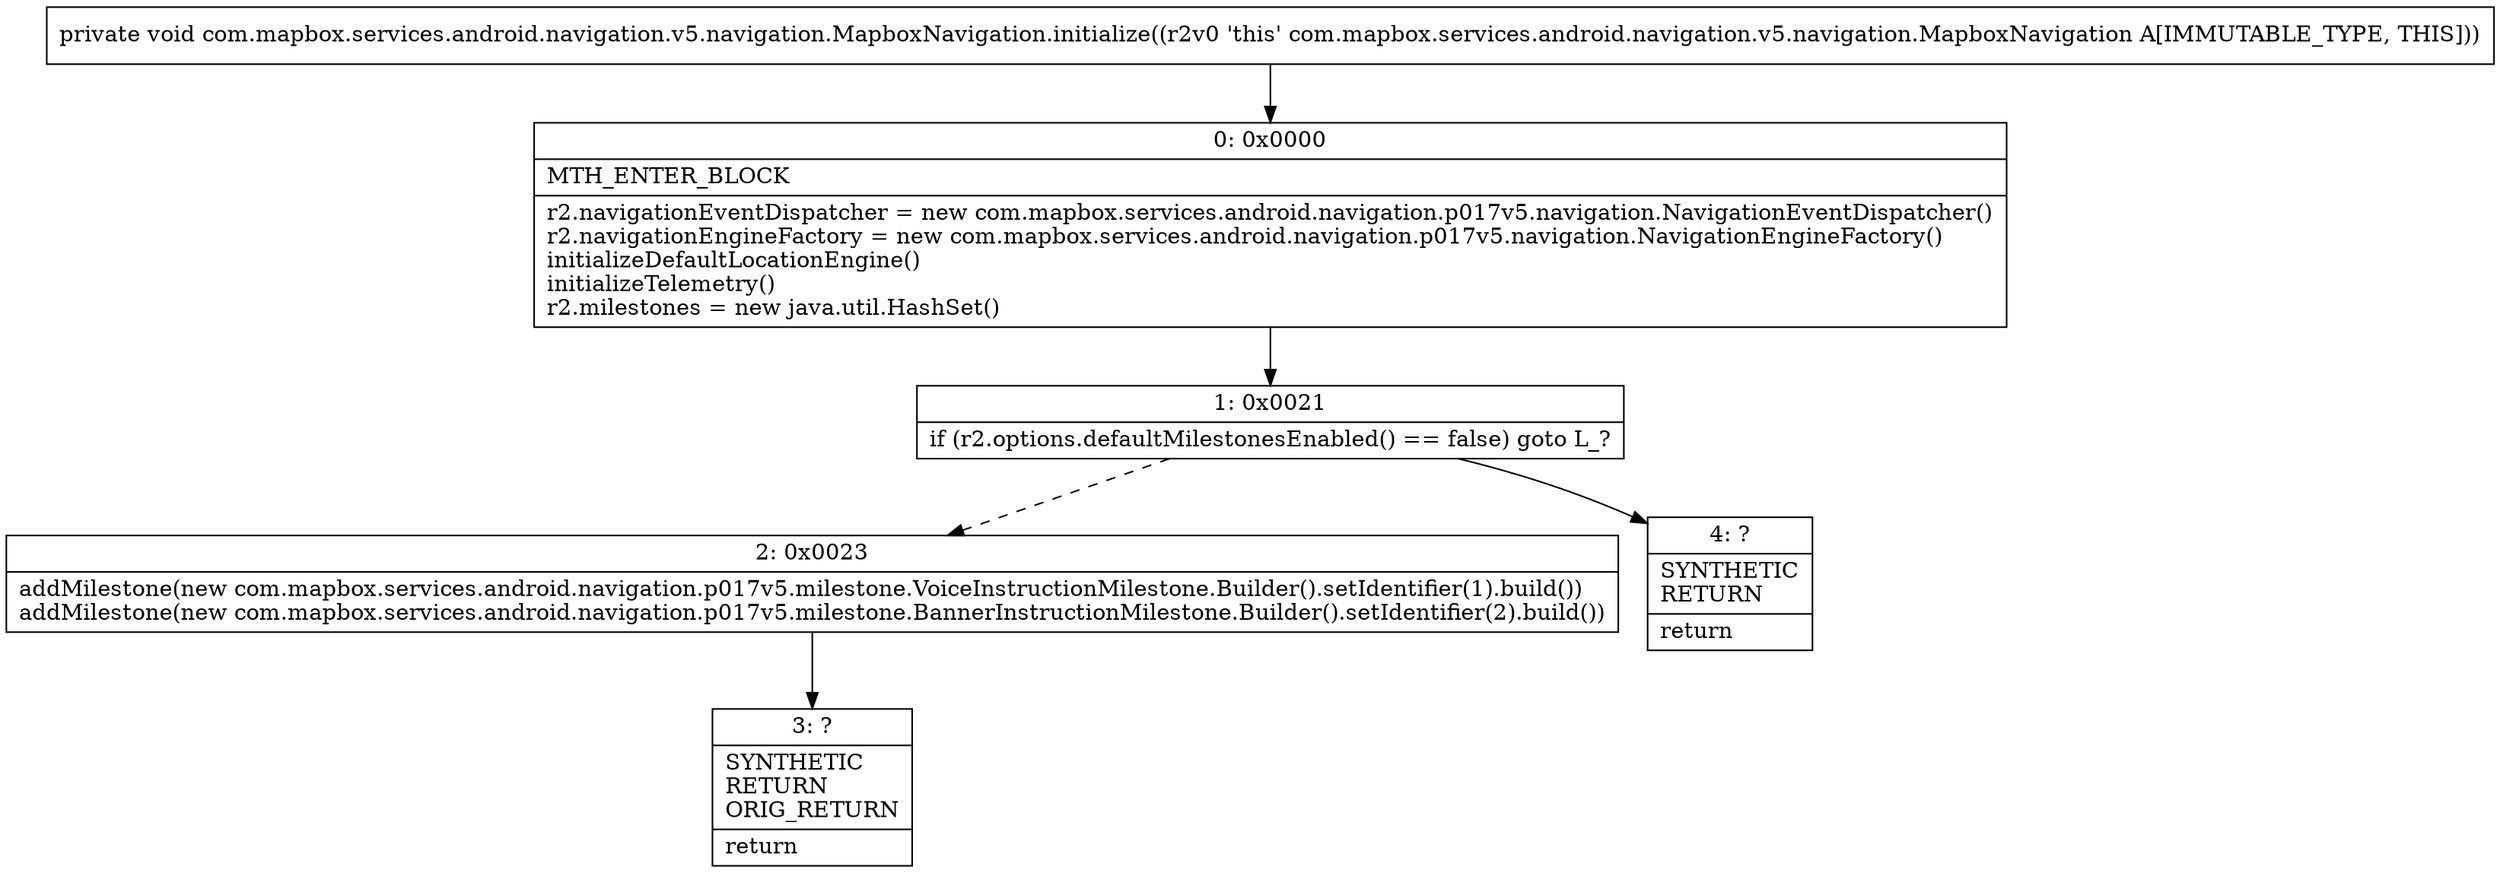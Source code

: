 digraph "CFG forcom.mapbox.services.android.navigation.v5.navigation.MapboxNavigation.initialize()V" {
Node_0 [shape=record,label="{0\:\ 0x0000|MTH_ENTER_BLOCK\l|r2.navigationEventDispatcher = new com.mapbox.services.android.navigation.p017v5.navigation.NavigationEventDispatcher()\lr2.navigationEngineFactory = new com.mapbox.services.android.navigation.p017v5.navigation.NavigationEngineFactory()\linitializeDefaultLocationEngine()\linitializeTelemetry()\lr2.milestones = new java.util.HashSet()\l}"];
Node_1 [shape=record,label="{1\:\ 0x0021|if (r2.options.defaultMilestonesEnabled() == false) goto L_?\l}"];
Node_2 [shape=record,label="{2\:\ 0x0023|addMilestone(new com.mapbox.services.android.navigation.p017v5.milestone.VoiceInstructionMilestone.Builder().setIdentifier(1).build())\laddMilestone(new com.mapbox.services.android.navigation.p017v5.milestone.BannerInstructionMilestone.Builder().setIdentifier(2).build())\l}"];
Node_3 [shape=record,label="{3\:\ ?|SYNTHETIC\lRETURN\lORIG_RETURN\l|return\l}"];
Node_4 [shape=record,label="{4\:\ ?|SYNTHETIC\lRETURN\l|return\l}"];
MethodNode[shape=record,label="{private void com.mapbox.services.android.navigation.v5.navigation.MapboxNavigation.initialize((r2v0 'this' com.mapbox.services.android.navigation.v5.navigation.MapboxNavigation A[IMMUTABLE_TYPE, THIS])) }"];
MethodNode -> Node_0;
Node_0 -> Node_1;
Node_1 -> Node_2[style=dashed];
Node_1 -> Node_4;
Node_2 -> Node_3;
}

